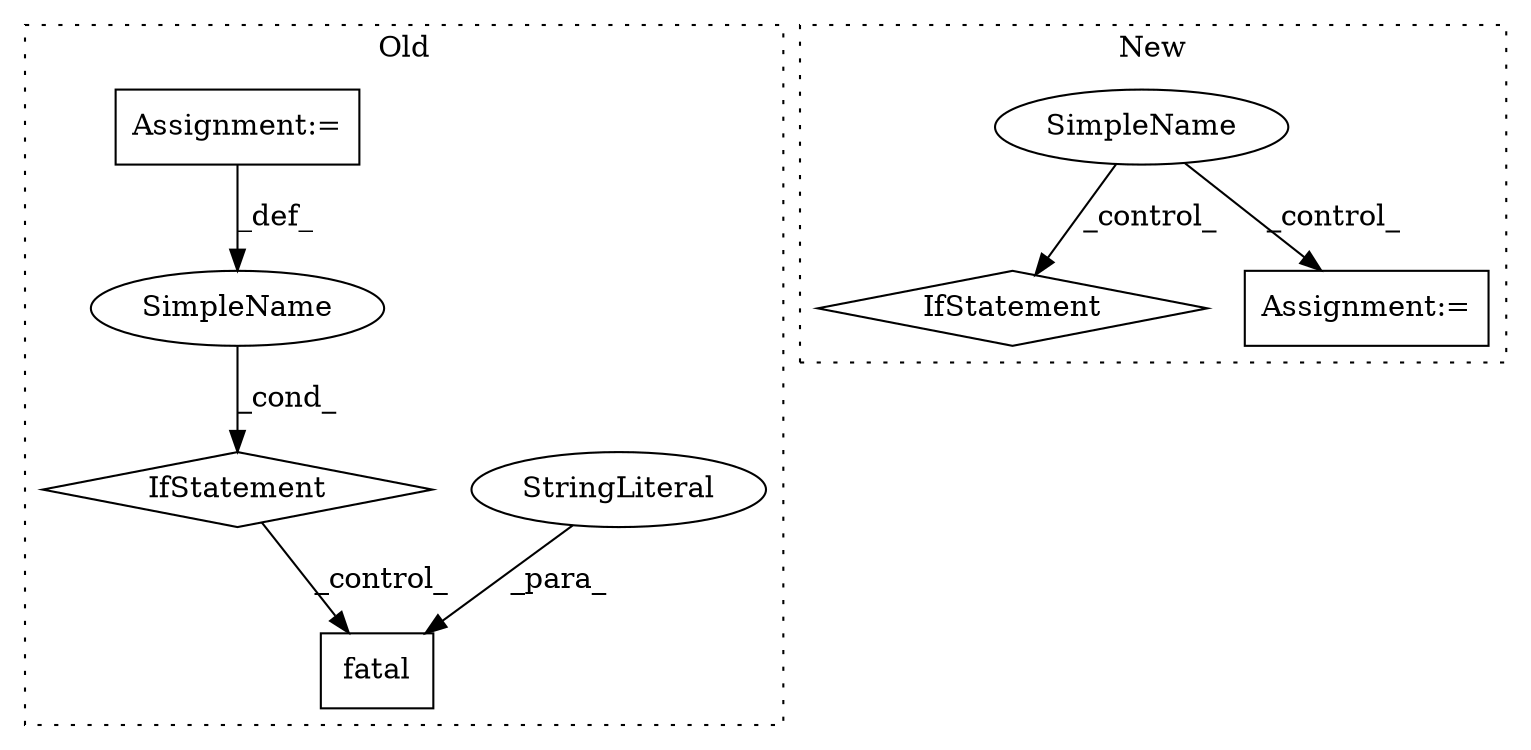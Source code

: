 digraph G {
subgraph cluster0 {
1 [label="fatal" a="32" s="11473,11514" l="6,1" shape="box"];
3 [label="IfStatement" a="25" s="11413,11442" l="4,2" shape="diamond"];
4 [label="SimpleName" a="42" s="" l="" shape="ellipse"];
5 [label="StringLiteral" a="45" s="11479" l="24" shape="ellipse"];
6 [label="Assignment:=" a="7" s="10878" l="5" shape="box"];
label = "Old";
style="dotted";
}
subgraph cluster1 {
2 [label="IfStatement" a="25" s="11033" l="44" shape="diamond"];
7 [label="SimpleName" a="42" s="10636" l="13" shape="ellipse"];
8 [label="Assignment:=" a="7" s="10888" l="1" shape="box"];
label = "New";
style="dotted";
}
3 -> 1 [label="_control_"];
4 -> 3 [label="_cond_"];
5 -> 1 [label="_para_"];
6 -> 4 [label="_def_"];
7 -> 2 [label="_control_"];
7 -> 8 [label="_control_"];
}